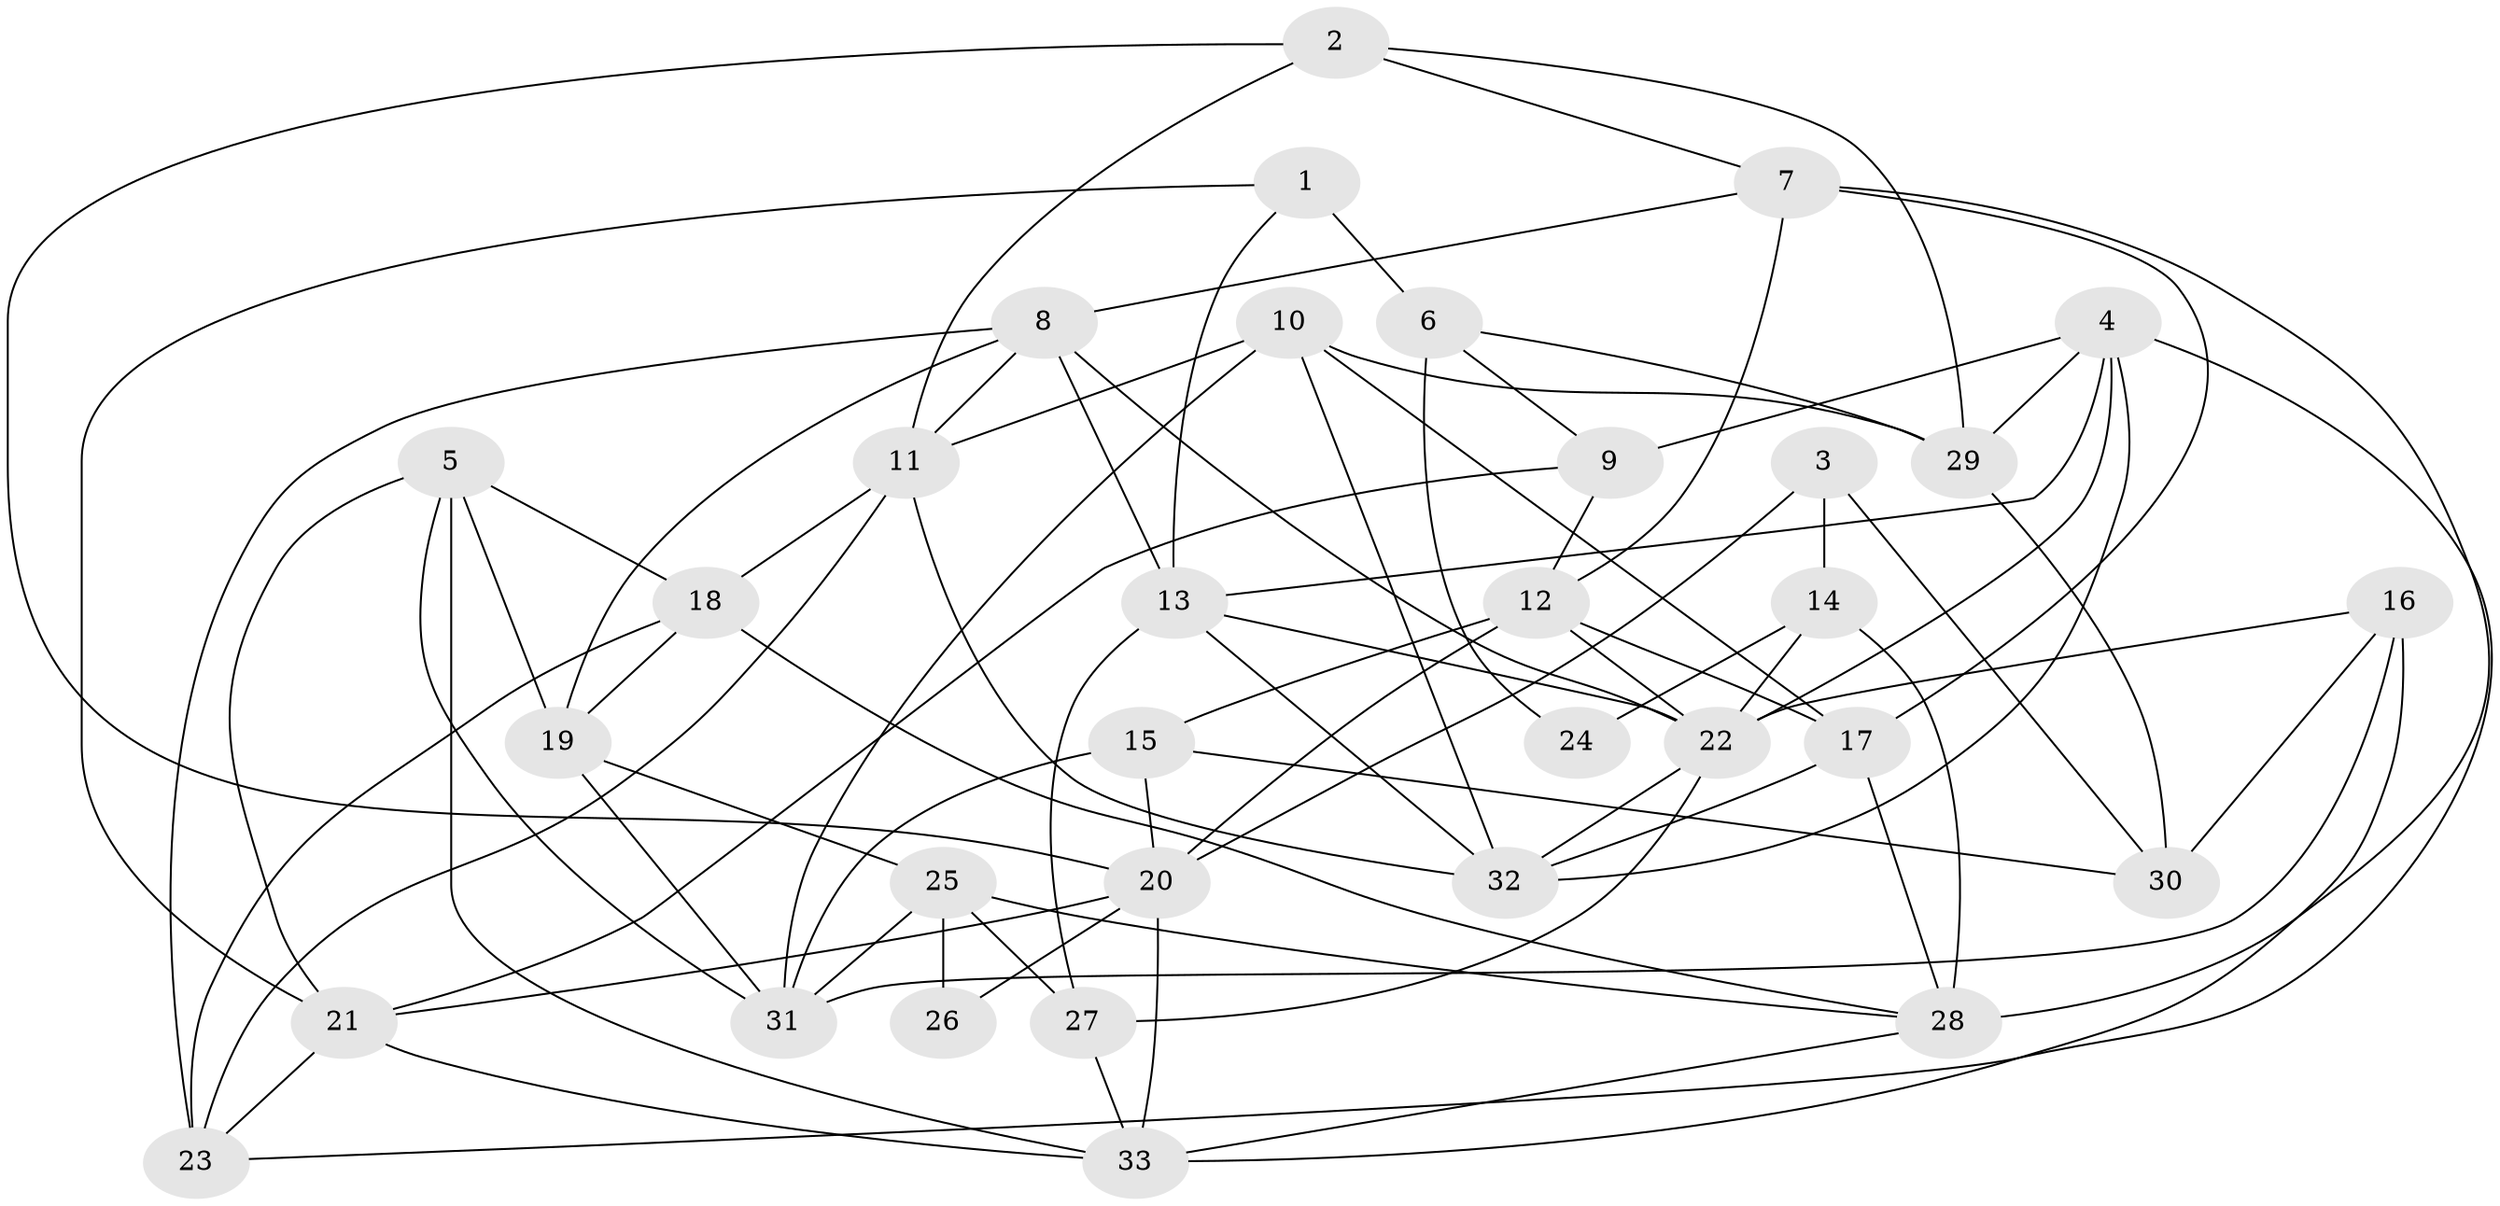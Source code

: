 // original degree distribution, {4: 1.0}
// Generated by graph-tools (version 1.1) at 2025/38/03/04/25 23:38:12]
// undirected, 33 vertices, 81 edges
graph export_dot {
  node [color=gray90,style=filled];
  1;
  2;
  3;
  4;
  5;
  6;
  7;
  8;
  9;
  10;
  11;
  12;
  13;
  14;
  15;
  16;
  17;
  18;
  19;
  20;
  21;
  22;
  23;
  24;
  25;
  26;
  27;
  28;
  29;
  30;
  31;
  32;
  33;
  1 -- 6 [weight=2.0];
  1 -- 13 [weight=1.0];
  1 -- 21 [weight=1.0];
  2 -- 7 [weight=1.0];
  2 -- 11 [weight=1.0];
  2 -- 20 [weight=1.0];
  2 -- 29 [weight=1.0];
  3 -- 14 [weight=1.0];
  3 -- 20 [weight=1.0];
  3 -- 30 [weight=2.0];
  4 -- 9 [weight=1.0];
  4 -- 13 [weight=1.0];
  4 -- 22 [weight=1.0];
  4 -- 23 [weight=1.0];
  4 -- 29 [weight=1.0];
  4 -- 32 [weight=1.0];
  5 -- 18 [weight=1.0];
  5 -- 19 [weight=1.0];
  5 -- 21 [weight=1.0];
  5 -- 31 [weight=1.0];
  5 -- 33 [weight=2.0];
  6 -- 9 [weight=1.0];
  6 -- 24 [weight=2.0];
  6 -- 29 [weight=1.0];
  7 -- 8 [weight=1.0];
  7 -- 12 [weight=1.0];
  7 -- 17 [weight=1.0];
  7 -- 28 [weight=2.0];
  8 -- 11 [weight=1.0];
  8 -- 13 [weight=1.0];
  8 -- 19 [weight=1.0];
  8 -- 22 [weight=1.0];
  8 -- 23 [weight=1.0];
  9 -- 12 [weight=1.0];
  9 -- 21 [weight=1.0];
  10 -- 11 [weight=1.0];
  10 -- 17 [weight=2.0];
  10 -- 29 [weight=1.0];
  10 -- 31 [weight=1.0];
  10 -- 32 [weight=1.0];
  11 -- 18 [weight=1.0];
  11 -- 23 [weight=1.0];
  11 -- 32 [weight=1.0];
  12 -- 15 [weight=1.0];
  12 -- 17 [weight=1.0];
  12 -- 20 [weight=1.0];
  12 -- 22 [weight=1.0];
  13 -- 22 [weight=1.0];
  13 -- 27 [weight=1.0];
  13 -- 32 [weight=1.0];
  14 -- 22 [weight=1.0];
  14 -- 24 [weight=2.0];
  14 -- 28 [weight=2.0];
  15 -- 20 [weight=1.0];
  15 -- 30 [weight=1.0];
  15 -- 31 [weight=1.0];
  16 -- 22 [weight=1.0];
  16 -- 30 [weight=1.0];
  16 -- 31 [weight=1.0];
  16 -- 33 [weight=1.0];
  17 -- 28 [weight=1.0];
  17 -- 32 [weight=1.0];
  18 -- 19 [weight=1.0];
  18 -- 23 [weight=2.0];
  18 -- 28 [weight=1.0];
  19 -- 25 [weight=2.0];
  19 -- 31 [weight=1.0];
  20 -- 21 [weight=1.0];
  20 -- 26 [weight=3.0];
  20 -- 33 [weight=2.0];
  21 -- 23 [weight=1.0];
  21 -- 33 [weight=1.0];
  22 -- 27 [weight=1.0];
  22 -- 32 [weight=1.0];
  25 -- 26 [weight=3.0];
  25 -- 27 [weight=1.0];
  25 -- 28 [weight=1.0];
  25 -- 31 [weight=1.0];
  27 -- 33 [weight=1.0];
  28 -- 33 [weight=1.0];
  29 -- 30 [weight=2.0];
}
